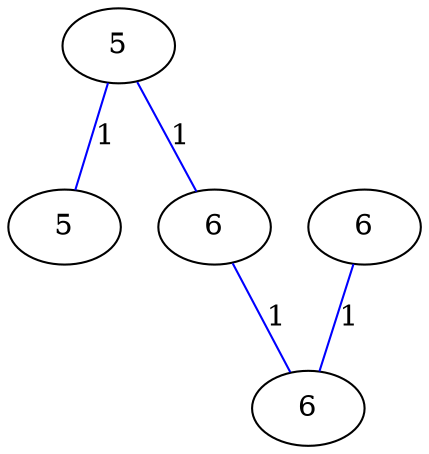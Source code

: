graph G {
	0 [label="5"];
	1 [label="5"];
	2 [label="6"];
	3 [label="6"];
	4 [label="6"];
	0 -- 1 [label="1", color=blue];
	0 -- 2 [label="1", color=blue];
	2 -- 4 [label="1", color=blue];
	3 -- 4 [label="1", color=blue];
}